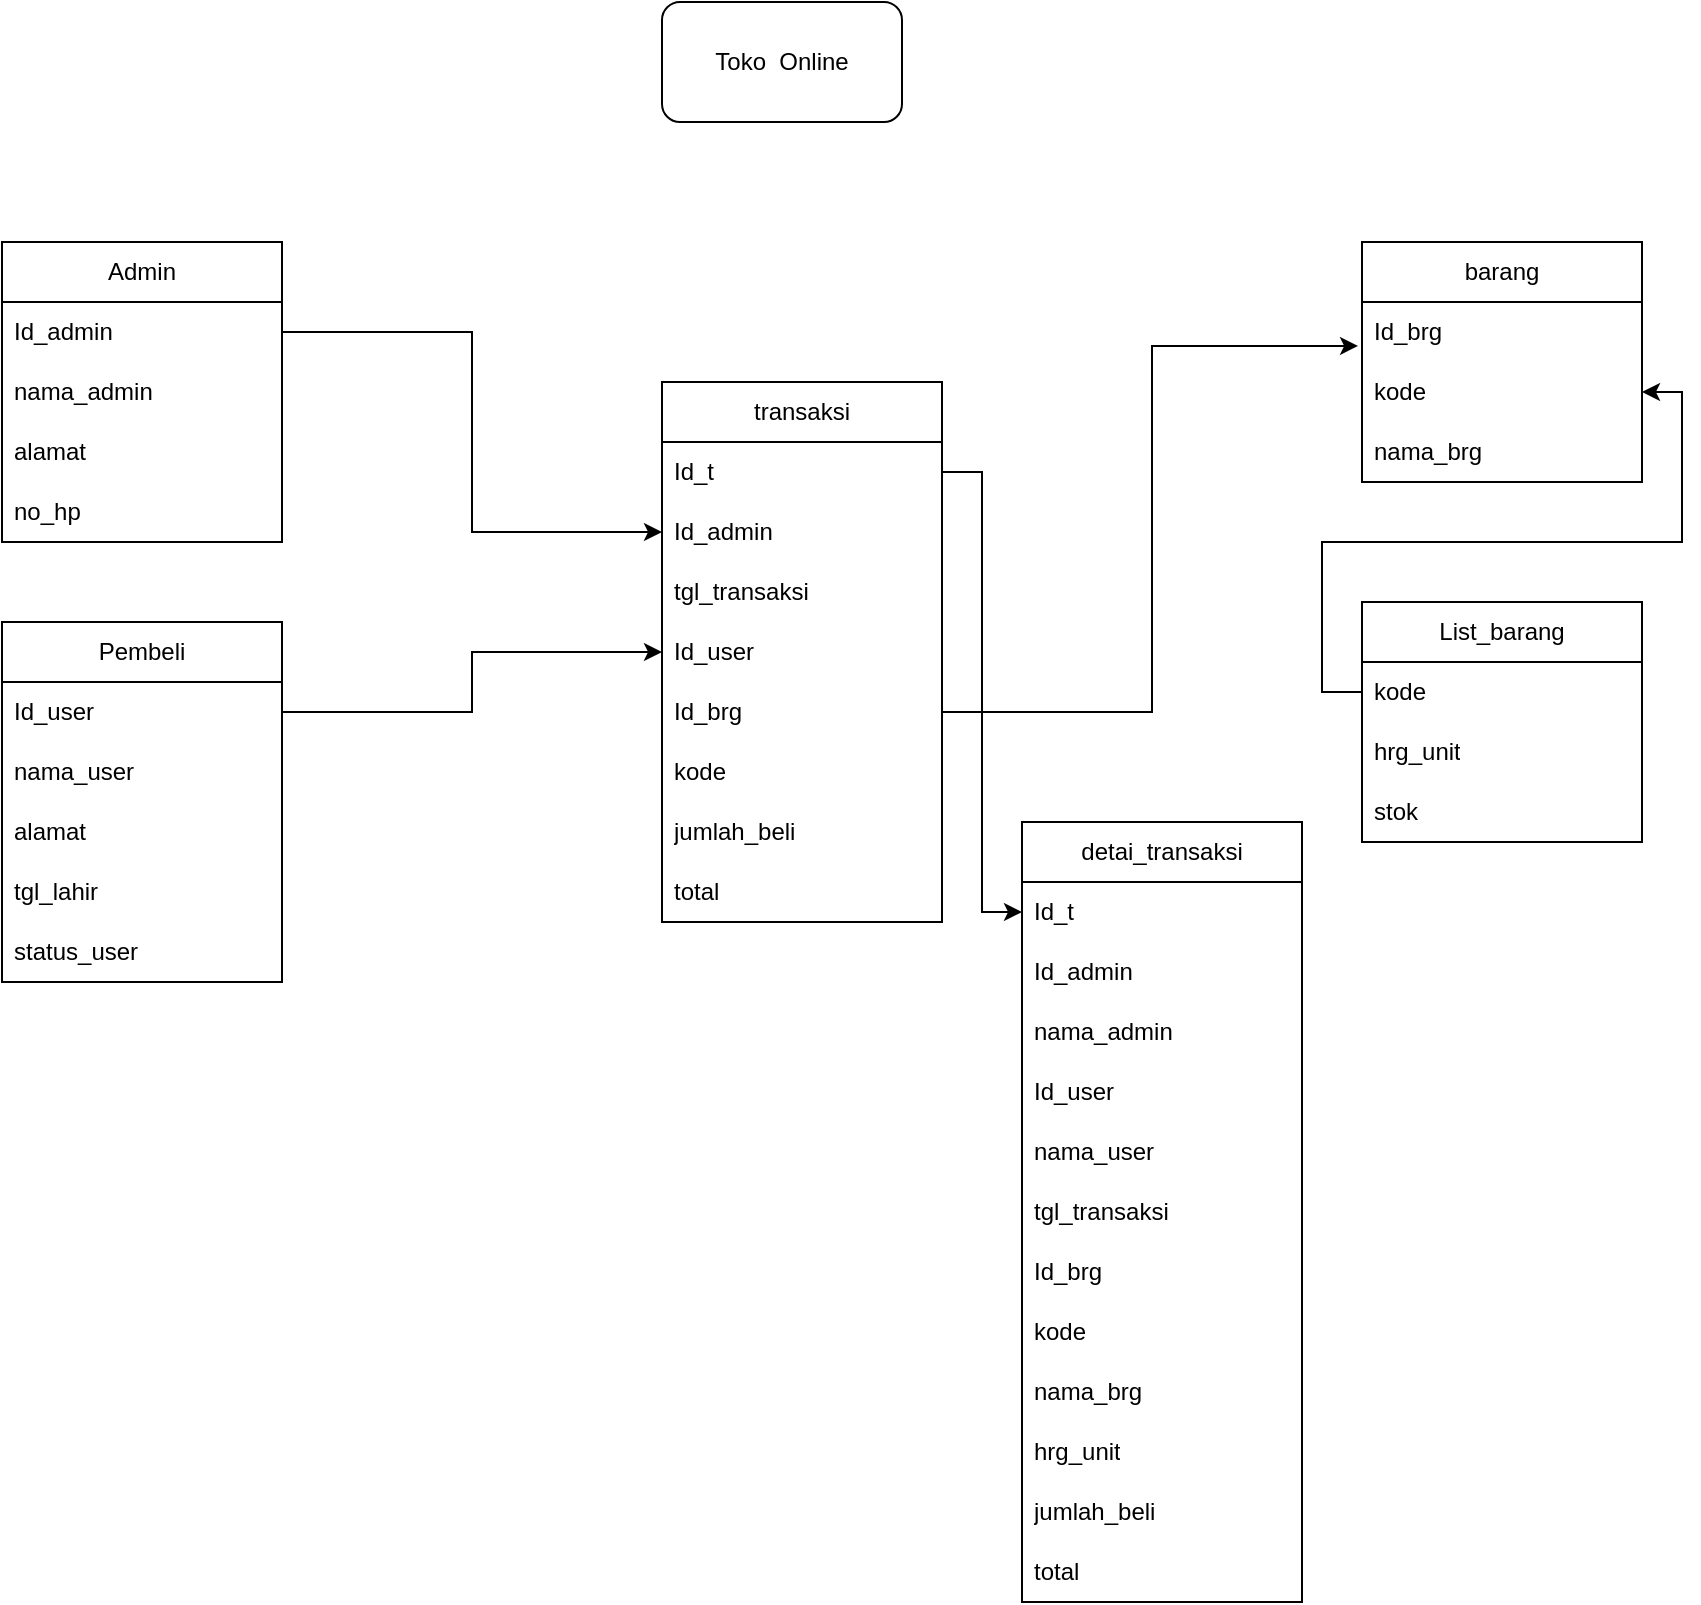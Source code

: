 <mxfile version="21.7.2" type="device">
  <diagram name="Page-1" id="QF0b23pr407iN49YtazW">
    <mxGraphModel dx="880" dy="446" grid="1" gridSize="10" guides="1" tooltips="1" connect="1" arrows="1" fold="1" page="1" pageScale="1" pageWidth="850" pageHeight="1100" math="0" shadow="0">
      <root>
        <mxCell id="0" />
        <mxCell id="1" parent="0" />
        <mxCell id="h5mo6EBGzetcOZW5KdsZ-1" value="Admin" style="swimlane;fontStyle=0;childLayout=stackLayout;horizontal=1;startSize=30;horizontalStack=0;resizeParent=1;resizeParentMax=0;resizeLast=0;collapsible=1;marginBottom=0;whiteSpace=wrap;html=1;" vertex="1" parent="1">
          <mxGeometry y="190" width="140" height="150" as="geometry" />
        </mxCell>
        <mxCell id="h5mo6EBGzetcOZW5KdsZ-2" value="Id_admin" style="text;strokeColor=none;fillColor=none;align=left;verticalAlign=middle;spacingLeft=4;spacingRight=4;overflow=hidden;points=[[0,0.5],[1,0.5]];portConstraint=eastwest;rotatable=0;whiteSpace=wrap;html=1;" vertex="1" parent="h5mo6EBGzetcOZW5KdsZ-1">
          <mxGeometry y="30" width="140" height="30" as="geometry" />
        </mxCell>
        <mxCell id="h5mo6EBGzetcOZW5KdsZ-3" value="nama_admin" style="text;strokeColor=none;fillColor=none;align=left;verticalAlign=middle;spacingLeft=4;spacingRight=4;overflow=hidden;points=[[0,0.5],[1,0.5]];portConstraint=eastwest;rotatable=0;whiteSpace=wrap;html=1;" vertex="1" parent="h5mo6EBGzetcOZW5KdsZ-1">
          <mxGeometry y="60" width="140" height="30" as="geometry" />
        </mxCell>
        <mxCell id="h5mo6EBGzetcOZW5KdsZ-4" value="alamat" style="text;strokeColor=none;fillColor=none;align=left;verticalAlign=middle;spacingLeft=4;spacingRight=4;overflow=hidden;points=[[0,0.5],[1,0.5]];portConstraint=eastwest;rotatable=0;whiteSpace=wrap;html=1;" vertex="1" parent="h5mo6EBGzetcOZW5KdsZ-1">
          <mxGeometry y="90" width="140" height="30" as="geometry" />
        </mxCell>
        <mxCell id="h5mo6EBGzetcOZW5KdsZ-7" value="no_hp" style="text;strokeColor=none;fillColor=none;align=left;verticalAlign=middle;spacingLeft=4;spacingRight=4;overflow=hidden;points=[[0,0.5],[1,0.5]];portConstraint=eastwest;rotatable=0;whiteSpace=wrap;html=1;" vertex="1" parent="h5mo6EBGzetcOZW5KdsZ-1">
          <mxGeometry y="120" width="140" height="30" as="geometry" />
        </mxCell>
        <mxCell id="h5mo6EBGzetcOZW5KdsZ-5" value="Toko&amp;nbsp; Online" style="rounded=1;whiteSpace=wrap;html=1;" vertex="1" parent="1">
          <mxGeometry x="330" y="70" width="120" height="60" as="geometry" />
        </mxCell>
        <mxCell id="h5mo6EBGzetcOZW5KdsZ-8" value="barang" style="swimlane;fontStyle=0;childLayout=stackLayout;horizontal=1;startSize=30;horizontalStack=0;resizeParent=1;resizeParentMax=0;resizeLast=0;collapsible=1;marginBottom=0;whiteSpace=wrap;html=1;" vertex="1" parent="1">
          <mxGeometry x="680" y="190" width="140" height="120" as="geometry" />
        </mxCell>
        <mxCell id="h5mo6EBGzetcOZW5KdsZ-9" value="Id_brg" style="text;strokeColor=none;fillColor=none;align=left;verticalAlign=middle;spacingLeft=4;spacingRight=4;overflow=hidden;points=[[0,0.5],[1,0.5]];portConstraint=eastwest;rotatable=0;whiteSpace=wrap;html=1;" vertex="1" parent="h5mo6EBGzetcOZW5KdsZ-8">
          <mxGeometry y="30" width="140" height="30" as="geometry" />
        </mxCell>
        <mxCell id="h5mo6EBGzetcOZW5KdsZ-15" value="kode" style="text;strokeColor=none;fillColor=none;align=left;verticalAlign=middle;spacingLeft=4;spacingRight=4;overflow=hidden;points=[[0,0.5],[1,0.5]];portConstraint=eastwest;rotatable=0;whiteSpace=wrap;html=1;" vertex="1" parent="h5mo6EBGzetcOZW5KdsZ-8">
          <mxGeometry y="60" width="140" height="30" as="geometry" />
        </mxCell>
        <mxCell id="h5mo6EBGzetcOZW5KdsZ-10" value="nama_brg" style="text;strokeColor=none;fillColor=none;align=left;verticalAlign=middle;spacingLeft=4;spacingRight=4;overflow=hidden;points=[[0,0.5],[1,0.5]];portConstraint=eastwest;rotatable=0;whiteSpace=wrap;html=1;" vertex="1" parent="h5mo6EBGzetcOZW5KdsZ-8">
          <mxGeometry y="90" width="140" height="30" as="geometry" />
        </mxCell>
        <mxCell id="h5mo6EBGzetcOZW5KdsZ-13" value="List_barang" style="swimlane;fontStyle=0;childLayout=stackLayout;horizontal=1;startSize=30;horizontalStack=0;resizeParent=1;resizeParentMax=0;resizeLast=0;collapsible=1;marginBottom=0;whiteSpace=wrap;html=1;" vertex="1" parent="1">
          <mxGeometry x="680" y="370" width="140" height="120" as="geometry" />
        </mxCell>
        <mxCell id="h5mo6EBGzetcOZW5KdsZ-14" value="kode" style="text;strokeColor=none;fillColor=none;align=left;verticalAlign=middle;spacingLeft=4;spacingRight=4;overflow=hidden;points=[[0,0.5],[1,0.5]];portConstraint=eastwest;rotatable=0;whiteSpace=wrap;html=1;" vertex="1" parent="h5mo6EBGzetcOZW5KdsZ-13">
          <mxGeometry y="30" width="140" height="30" as="geometry" />
        </mxCell>
        <mxCell id="h5mo6EBGzetcOZW5KdsZ-29" value="hrg_unit" style="text;strokeColor=none;fillColor=none;align=left;verticalAlign=middle;spacingLeft=4;spacingRight=4;overflow=hidden;points=[[0,0.5],[1,0.5]];portConstraint=eastwest;rotatable=0;whiteSpace=wrap;html=1;" vertex="1" parent="h5mo6EBGzetcOZW5KdsZ-13">
          <mxGeometry y="60" width="140" height="30" as="geometry" />
        </mxCell>
        <mxCell id="h5mo6EBGzetcOZW5KdsZ-16" value="stok" style="text;strokeColor=none;fillColor=none;align=left;verticalAlign=middle;spacingLeft=4;spacingRight=4;overflow=hidden;points=[[0,0.5],[1,0.5]];portConstraint=eastwest;rotatable=0;whiteSpace=wrap;html=1;" vertex="1" parent="h5mo6EBGzetcOZW5KdsZ-13">
          <mxGeometry y="90" width="140" height="30" as="geometry" />
        </mxCell>
        <mxCell id="h5mo6EBGzetcOZW5KdsZ-18" value="Pembeli" style="swimlane;fontStyle=0;childLayout=stackLayout;horizontal=1;startSize=30;horizontalStack=0;resizeParent=1;resizeParentMax=0;resizeLast=0;collapsible=1;marginBottom=0;whiteSpace=wrap;html=1;" vertex="1" parent="1">
          <mxGeometry y="380" width="140" height="180" as="geometry" />
        </mxCell>
        <mxCell id="h5mo6EBGzetcOZW5KdsZ-19" value="Id_user" style="text;strokeColor=none;fillColor=none;align=left;verticalAlign=middle;spacingLeft=4;spacingRight=4;overflow=hidden;points=[[0,0.5],[1,0.5]];portConstraint=eastwest;rotatable=0;whiteSpace=wrap;html=1;" vertex="1" parent="h5mo6EBGzetcOZW5KdsZ-18">
          <mxGeometry y="30" width="140" height="30" as="geometry" />
        </mxCell>
        <mxCell id="h5mo6EBGzetcOZW5KdsZ-20" value="nama_user" style="text;strokeColor=none;fillColor=none;align=left;verticalAlign=middle;spacingLeft=4;spacingRight=4;overflow=hidden;points=[[0,0.5],[1,0.5]];portConstraint=eastwest;rotatable=0;whiteSpace=wrap;html=1;" vertex="1" parent="h5mo6EBGzetcOZW5KdsZ-18">
          <mxGeometry y="60" width="140" height="30" as="geometry" />
        </mxCell>
        <mxCell id="h5mo6EBGzetcOZW5KdsZ-21" value="alamat" style="text;strokeColor=none;fillColor=none;align=left;verticalAlign=middle;spacingLeft=4;spacingRight=4;overflow=hidden;points=[[0,0.5],[1,0.5]];portConstraint=eastwest;rotatable=0;whiteSpace=wrap;html=1;" vertex="1" parent="h5mo6EBGzetcOZW5KdsZ-18">
          <mxGeometry y="90" width="140" height="30" as="geometry" />
        </mxCell>
        <mxCell id="h5mo6EBGzetcOZW5KdsZ-22" value="tgl_lahir" style="text;strokeColor=none;fillColor=none;align=left;verticalAlign=middle;spacingLeft=4;spacingRight=4;overflow=hidden;points=[[0,0.5],[1,0.5]];portConstraint=eastwest;rotatable=0;whiteSpace=wrap;html=1;" vertex="1" parent="h5mo6EBGzetcOZW5KdsZ-18">
          <mxGeometry y="120" width="140" height="30" as="geometry" />
        </mxCell>
        <mxCell id="h5mo6EBGzetcOZW5KdsZ-23" value="status_user" style="text;strokeColor=none;fillColor=none;align=left;verticalAlign=middle;spacingLeft=4;spacingRight=4;overflow=hidden;points=[[0,0.5],[1,0.5]];portConstraint=eastwest;rotatable=0;whiteSpace=wrap;html=1;" vertex="1" parent="h5mo6EBGzetcOZW5KdsZ-18">
          <mxGeometry y="150" width="140" height="30" as="geometry" />
        </mxCell>
        <mxCell id="h5mo6EBGzetcOZW5KdsZ-24" value="transaksi" style="swimlane;fontStyle=0;childLayout=stackLayout;horizontal=1;startSize=30;horizontalStack=0;resizeParent=1;resizeParentMax=0;resizeLast=0;collapsible=1;marginBottom=0;whiteSpace=wrap;html=1;" vertex="1" parent="1">
          <mxGeometry x="330" y="260" width="140" height="270" as="geometry" />
        </mxCell>
        <mxCell id="h5mo6EBGzetcOZW5KdsZ-36" value="Id_t" style="text;strokeColor=none;fillColor=none;align=left;verticalAlign=middle;spacingLeft=4;spacingRight=4;overflow=hidden;points=[[0,0.5],[1,0.5]];portConstraint=eastwest;rotatable=0;whiteSpace=wrap;html=1;" vertex="1" parent="h5mo6EBGzetcOZW5KdsZ-24">
          <mxGeometry y="30" width="140" height="30" as="geometry" />
        </mxCell>
        <mxCell id="h5mo6EBGzetcOZW5KdsZ-27" value="Id_admin" style="text;strokeColor=none;fillColor=none;align=left;verticalAlign=middle;spacingLeft=4;spacingRight=4;overflow=hidden;points=[[0,0.5],[1,0.5]];portConstraint=eastwest;rotatable=0;whiteSpace=wrap;html=1;" vertex="1" parent="h5mo6EBGzetcOZW5KdsZ-24">
          <mxGeometry y="60" width="140" height="30" as="geometry" />
        </mxCell>
        <mxCell id="h5mo6EBGzetcOZW5KdsZ-26" value="tgl_transaksi" style="text;strokeColor=none;fillColor=none;align=left;verticalAlign=middle;spacingLeft=4;spacingRight=4;overflow=hidden;points=[[0,0.5],[1,0.5]];portConstraint=eastwest;rotatable=0;whiteSpace=wrap;html=1;" vertex="1" parent="h5mo6EBGzetcOZW5KdsZ-24">
          <mxGeometry y="90" width="140" height="30" as="geometry" />
        </mxCell>
        <mxCell id="h5mo6EBGzetcOZW5KdsZ-25" value="Id_user" style="text;strokeColor=none;fillColor=none;align=left;verticalAlign=middle;spacingLeft=4;spacingRight=4;overflow=hidden;points=[[0,0.5],[1,0.5]];portConstraint=eastwest;rotatable=0;whiteSpace=wrap;html=1;" vertex="1" parent="h5mo6EBGzetcOZW5KdsZ-24">
          <mxGeometry y="120" width="140" height="30" as="geometry" />
        </mxCell>
        <mxCell id="h5mo6EBGzetcOZW5KdsZ-28" value="Id_brg" style="text;strokeColor=none;fillColor=none;align=left;verticalAlign=middle;spacingLeft=4;spacingRight=4;overflow=hidden;points=[[0,0.5],[1,0.5]];portConstraint=eastwest;rotatable=0;whiteSpace=wrap;html=1;" vertex="1" parent="h5mo6EBGzetcOZW5KdsZ-24">
          <mxGeometry y="150" width="140" height="30" as="geometry" />
        </mxCell>
        <mxCell id="h5mo6EBGzetcOZW5KdsZ-53" value="kode" style="text;strokeColor=none;fillColor=none;align=left;verticalAlign=middle;spacingLeft=4;spacingRight=4;overflow=hidden;points=[[0,0.5],[1,0.5]];portConstraint=eastwest;rotatable=0;whiteSpace=wrap;html=1;" vertex="1" parent="h5mo6EBGzetcOZW5KdsZ-24">
          <mxGeometry y="180" width="140" height="30" as="geometry" />
        </mxCell>
        <mxCell id="h5mo6EBGzetcOZW5KdsZ-30" value="jumlah_beli" style="text;strokeColor=none;fillColor=none;align=left;verticalAlign=middle;spacingLeft=4;spacingRight=4;overflow=hidden;points=[[0,0.5],[1,0.5]];portConstraint=eastwest;rotatable=0;whiteSpace=wrap;html=1;" vertex="1" parent="h5mo6EBGzetcOZW5KdsZ-24">
          <mxGeometry y="210" width="140" height="30" as="geometry" />
        </mxCell>
        <mxCell id="h5mo6EBGzetcOZW5KdsZ-31" value="total" style="text;strokeColor=none;fillColor=none;align=left;verticalAlign=middle;spacingLeft=4;spacingRight=4;overflow=hidden;points=[[0,0.5],[1,0.5]];portConstraint=eastwest;rotatable=0;whiteSpace=wrap;html=1;" vertex="1" parent="h5mo6EBGzetcOZW5KdsZ-24">
          <mxGeometry y="240" width="140" height="30" as="geometry" />
        </mxCell>
        <mxCell id="h5mo6EBGzetcOZW5KdsZ-32" style="edgeStyle=orthogonalEdgeStyle;rounded=0;orthogonalLoop=1;jettySize=auto;html=1;" edge="1" parent="1" source="h5mo6EBGzetcOZW5KdsZ-2" target="h5mo6EBGzetcOZW5KdsZ-27">
          <mxGeometry relative="1" as="geometry" />
        </mxCell>
        <mxCell id="h5mo6EBGzetcOZW5KdsZ-33" style="edgeStyle=orthogonalEdgeStyle;rounded=0;orthogonalLoop=1;jettySize=auto;html=1;entryX=0;entryY=0.5;entryDx=0;entryDy=0;" edge="1" parent="1" source="h5mo6EBGzetcOZW5KdsZ-19" target="h5mo6EBGzetcOZW5KdsZ-25">
          <mxGeometry relative="1" as="geometry" />
        </mxCell>
        <mxCell id="h5mo6EBGzetcOZW5KdsZ-35" style="edgeStyle=orthogonalEdgeStyle;rounded=0;orthogonalLoop=1;jettySize=auto;html=1;entryX=-0.014;entryY=0.733;entryDx=0;entryDy=0;entryPerimeter=0;" edge="1" parent="1" source="h5mo6EBGzetcOZW5KdsZ-28" target="h5mo6EBGzetcOZW5KdsZ-9">
          <mxGeometry relative="1" as="geometry" />
        </mxCell>
        <mxCell id="h5mo6EBGzetcOZW5KdsZ-37" value="detai_transaksi" style="swimlane;fontStyle=0;childLayout=stackLayout;horizontal=1;startSize=30;horizontalStack=0;resizeParent=1;resizeParentMax=0;resizeLast=0;collapsible=1;marginBottom=0;whiteSpace=wrap;html=1;" vertex="1" parent="1">
          <mxGeometry x="510" y="480" width="140" height="390" as="geometry" />
        </mxCell>
        <mxCell id="h5mo6EBGzetcOZW5KdsZ-47" value="Id_t" style="text;strokeColor=none;fillColor=none;align=left;verticalAlign=middle;spacingLeft=4;spacingRight=4;overflow=hidden;points=[[0,0.5],[1,0.5]];portConstraint=eastwest;rotatable=0;whiteSpace=wrap;html=1;" vertex="1" parent="h5mo6EBGzetcOZW5KdsZ-37">
          <mxGeometry y="30" width="140" height="30" as="geometry" />
        </mxCell>
        <mxCell id="h5mo6EBGzetcOZW5KdsZ-38" value="Id_admin" style="text;strokeColor=none;fillColor=none;align=left;verticalAlign=middle;spacingLeft=4;spacingRight=4;overflow=hidden;points=[[0,0.5],[1,0.5]];portConstraint=eastwest;rotatable=0;whiteSpace=wrap;html=1;" vertex="1" parent="h5mo6EBGzetcOZW5KdsZ-37">
          <mxGeometry y="60" width="140" height="30" as="geometry" />
        </mxCell>
        <mxCell id="h5mo6EBGzetcOZW5KdsZ-45" value="nama_admin" style="text;strokeColor=none;fillColor=none;align=left;verticalAlign=middle;spacingLeft=4;spacingRight=4;overflow=hidden;points=[[0,0.5],[1,0.5]];portConstraint=eastwest;rotatable=0;whiteSpace=wrap;html=1;" vertex="1" parent="h5mo6EBGzetcOZW5KdsZ-37">
          <mxGeometry y="90" width="140" height="30" as="geometry" />
        </mxCell>
        <mxCell id="h5mo6EBGzetcOZW5KdsZ-39" value="Id_user" style="text;strokeColor=none;fillColor=none;align=left;verticalAlign=middle;spacingLeft=4;spacingRight=4;overflow=hidden;points=[[0,0.5],[1,0.5]];portConstraint=eastwest;rotatable=0;whiteSpace=wrap;html=1;" vertex="1" parent="h5mo6EBGzetcOZW5KdsZ-37">
          <mxGeometry y="120" width="140" height="30" as="geometry" />
        </mxCell>
        <mxCell id="h5mo6EBGzetcOZW5KdsZ-46" value="nama_user" style="text;strokeColor=none;fillColor=none;align=left;verticalAlign=middle;spacingLeft=4;spacingRight=4;overflow=hidden;points=[[0,0.5],[1,0.5]];portConstraint=eastwest;rotatable=0;whiteSpace=wrap;html=1;" vertex="1" parent="h5mo6EBGzetcOZW5KdsZ-37">
          <mxGeometry y="150" width="140" height="30" as="geometry" />
        </mxCell>
        <mxCell id="h5mo6EBGzetcOZW5KdsZ-40" value="tgl_transaksi" style="text;strokeColor=none;fillColor=none;align=left;verticalAlign=middle;spacingLeft=4;spacingRight=4;overflow=hidden;points=[[0,0.5],[1,0.5]];portConstraint=eastwest;rotatable=0;whiteSpace=wrap;html=1;" vertex="1" parent="h5mo6EBGzetcOZW5KdsZ-37">
          <mxGeometry y="180" width="140" height="30" as="geometry" />
        </mxCell>
        <mxCell id="h5mo6EBGzetcOZW5KdsZ-41" value="Id_brg" style="text;strokeColor=none;fillColor=none;align=left;verticalAlign=middle;spacingLeft=4;spacingRight=4;overflow=hidden;points=[[0,0.5],[1,0.5]];portConstraint=eastwest;rotatable=0;whiteSpace=wrap;html=1;" vertex="1" parent="h5mo6EBGzetcOZW5KdsZ-37">
          <mxGeometry y="210" width="140" height="30" as="geometry" />
        </mxCell>
        <mxCell id="h5mo6EBGzetcOZW5KdsZ-54" value="kode" style="text;strokeColor=none;fillColor=none;align=left;verticalAlign=middle;spacingLeft=4;spacingRight=4;overflow=hidden;points=[[0,0.5],[1,0.5]];portConstraint=eastwest;rotatable=0;whiteSpace=wrap;html=1;" vertex="1" parent="h5mo6EBGzetcOZW5KdsZ-37">
          <mxGeometry y="240" width="140" height="30" as="geometry" />
        </mxCell>
        <mxCell id="h5mo6EBGzetcOZW5KdsZ-49" value="nama_brg" style="text;strokeColor=none;fillColor=none;align=left;verticalAlign=middle;spacingLeft=4;spacingRight=4;overflow=hidden;points=[[0,0.5],[1,0.5]];portConstraint=eastwest;rotatable=0;whiteSpace=wrap;html=1;" vertex="1" parent="h5mo6EBGzetcOZW5KdsZ-37">
          <mxGeometry y="270" width="140" height="30" as="geometry" />
        </mxCell>
        <mxCell id="h5mo6EBGzetcOZW5KdsZ-55" value="hrg_unit" style="text;strokeColor=none;fillColor=none;align=left;verticalAlign=middle;spacingLeft=4;spacingRight=4;overflow=hidden;points=[[0,0.5],[1,0.5]];portConstraint=eastwest;rotatable=0;whiteSpace=wrap;html=1;" vertex="1" parent="h5mo6EBGzetcOZW5KdsZ-37">
          <mxGeometry y="300" width="140" height="30" as="geometry" />
        </mxCell>
        <mxCell id="h5mo6EBGzetcOZW5KdsZ-42" value="jumlah_beli" style="text;strokeColor=none;fillColor=none;align=left;verticalAlign=middle;spacingLeft=4;spacingRight=4;overflow=hidden;points=[[0,0.5],[1,0.5]];portConstraint=eastwest;rotatable=0;whiteSpace=wrap;html=1;" vertex="1" parent="h5mo6EBGzetcOZW5KdsZ-37">
          <mxGeometry y="330" width="140" height="30" as="geometry" />
        </mxCell>
        <mxCell id="h5mo6EBGzetcOZW5KdsZ-43" value="total" style="text;strokeColor=none;fillColor=none;align=left;verticalAlign=middle;spacingLeft=4;spacingRight=4;overflow=hidden;points=[[0,0.5],[1,0.5]];portConstraint=eastwest;rotatable=0;whiteSpace=wrap;html=1;" vertex="1" parent="h5mo6EBGzetcOZW5KdsZ-37">
          <mxGeometry y="360" width="140" height="30" as="geometry" />
        </mxCell>
        <mxCell id="h5mo6EBGzetcOZW5KdsZ-48" style="edgeStyle=orthogonalEdgeStyle;rounded=0;orthogonalLoop=1;jettySize=auto;html=1;entryX=0;entryY=0.5;entryDx=0;entryDy=0;" edge="1" parent="1" source="h5mo6EBGzetcOZW5KdsZ-36" target="h5mo6EBGzetcOZW5KdsZ-47">
          <mxGeometry relative="1" as="geometry" />
        </mxCell>
        <mxCell id="h5mo6EBGzetcOZW5KdsZ-52" style="edgeStyle=orthogonalEdgeStyle;rounded=0;orthogonalLoop=1;jettySize=auto;html=1;entryX=1;entryY=0.5;entryDx=0;entryDy=0;" edge="1" parent="1" source="h5mo6EBGzetcOZW5KdsZ-14" target="h5mo6EBGzetcOZW5KdsZ-15">
          <mxGeometry relative="1" as="geometry" />
        </mxCell>
      </root>
    </mxGraphModel>
  </diagram>
</mxfile>
